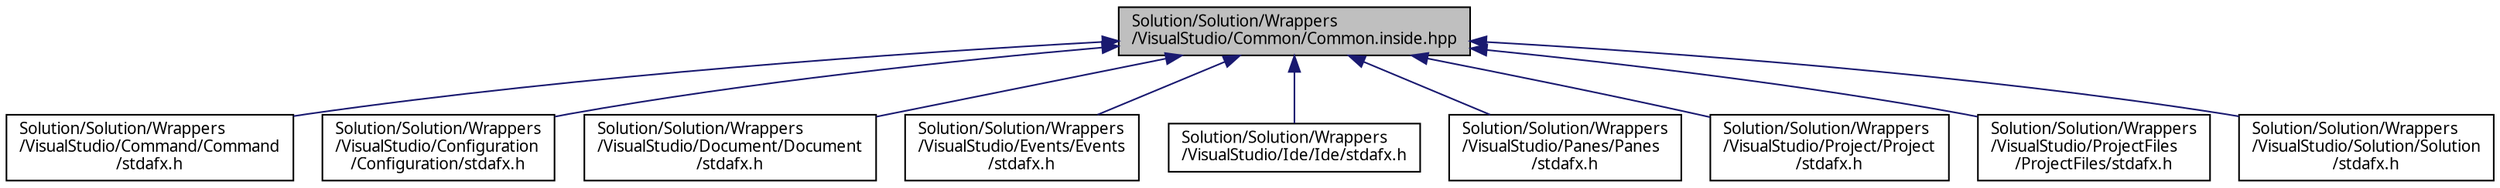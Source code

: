 digraph "Solution/Solution/Wrappers/VisualStudio/Common/Common.inside.hpp"
{
 // INTERACTIVE_SVG=YES
  edge [fontname="Verdana",fontsize="10",labelfontname="Verdana",labelfontsize="10"];
  node [fontname="Verdana",fontsize="10",shape=record];
  Node1 [label="Solution/Solution/Wrappers\l/VisualStudio/Common/Common.inside.hpp",height=0.2,width=0.4,color="black", fillcolor="grey75", style="filled", fontcolor="black"];
  Node1 -> Node2 [dir="back",color="midnightblue",fontsize="10",style="solid",fontname="Verdana"];
  Node2 [label="Solution/Solution/Wrappers\l/VisualStudio/Command/Command\l/stdafx.h",height=0.2,width=0.4,color="black", fillcolor="white", style="filled",URL="$_wrappers_2_visual_studio_2_command_2_command_2stdafx_8h_source.html"];
  Node1 -> Node3 [dir="back",color="midnightblue",fontsize="10",style="solid",fontname="Verdana"];
  Node3 [label="Solution/Solution/Wrappers\l/VisualStudio/Configuration\l/Configuration/stdafx.h",height=0.2,width=0.4,color="black", fillcolor="white", style="filled",URL="$_wrappers_2_visual_studio_2_configuration_2_configuration_2stdafx_8h_source.html"];
  Node1 -> Node4 [dir="back",color="midnightblue",fontsize="10",style="solid",fontname="Verdana"];
  Node4 [label="Solution/Solution/Wrappers\l/VisualStudio/Document/Document\l/stdafx.h",height=0.2,width=0.4,color="black", fillcolor="white", style="filled",URL="$_wrappers_2_visual_studio_2_document_2_document_2stdafx_8h_source.html"];
  Node1 -> Node5 [dir="back",color="midnightblue",fontsize="10",style="solid",fontname="Verdana"];
  Node5 [label="Solution/Solution/Wrappers\l/VisualStudio/Events/Events\l/stdafx.h",height=0.2,width=0.4,color="black", fillcolor="white", style="filled",URL="$_wrappers_2_visual_studio_2_events_2_events_2stdafx_8h_source.html"];
  Node1 -> Node6 [dir="back",color="midnightblue",fontsize="10",style="solid",fontname="Verdana"];
  Node6 [label="Solution/Solution/Wrappers\l/VisualStudio/Ide/Ide/stdafx.h",height=0.2,width=0.4,color="black", fillcolor="white", style="filled",URL="$_wrappers_2_visual_studio_2_ide_2_ide_2stdafx_8h_source.html"];
  Node1 -> Node7 [dir="back",color="midnightblue",fontsize="10",style="solid",fontname="Verdana"];
  Node7 [label="Solution/Solution/Wrappers\l/VisualStudio/Panes/Panes\l/stdafx.h",height=0.2,width=0.4,color="black", fillcolor="white", style="filled",URL="$_wrappers_2_visual_studio_2_panes_2_panes_2stdafx_8h_source.html"];
  Node1 -> Node8 [dir="back",color="midnightblue",fontsize="10",style="solid",fontname="Verdana"];
  Node8 [label="Solution/Solution/Wrappers\l/VisualStudio/Project/Project\l/stdafx.h",height=0.2,width=0.4,color="black", fillcolor="white", style="filled",URL="$_wrappers_2_visual_studio_2_project_2_project_2stdafx_8h_source.html"];
  Node1 -> Node9 [dir="back",color="midnightblue",fontsize="10",style="solid",fontname="Verdana"];
  Node9 [label="Solution/Solution/Wrappers\l/VisualStudio/ProjectFiles\l/ProjectFiles/stdafx.h",height=0.2,width=0.4,color="black", fillcolor="white", style="filled",URL="$_wrappers_2_visual_studio_2_project_files_2_project_files_2stdafx_8h_source.html"];
  Node1 -> Node10 [dir="back",color="midnightblue",fontsize="10",style="solid",fontname="Verdana"];
  Node10 [label="Solution/Solution/Wrappers\l/VisualStudio/Solution/Solution\l/stdafx.h",height=0.2,width=0.4,color="black", fillcolor="white", style="filled",URL="$_wrappers_2_visual_studio_2_solution_2_solution_2stdafx_8h_source.html"];
}
